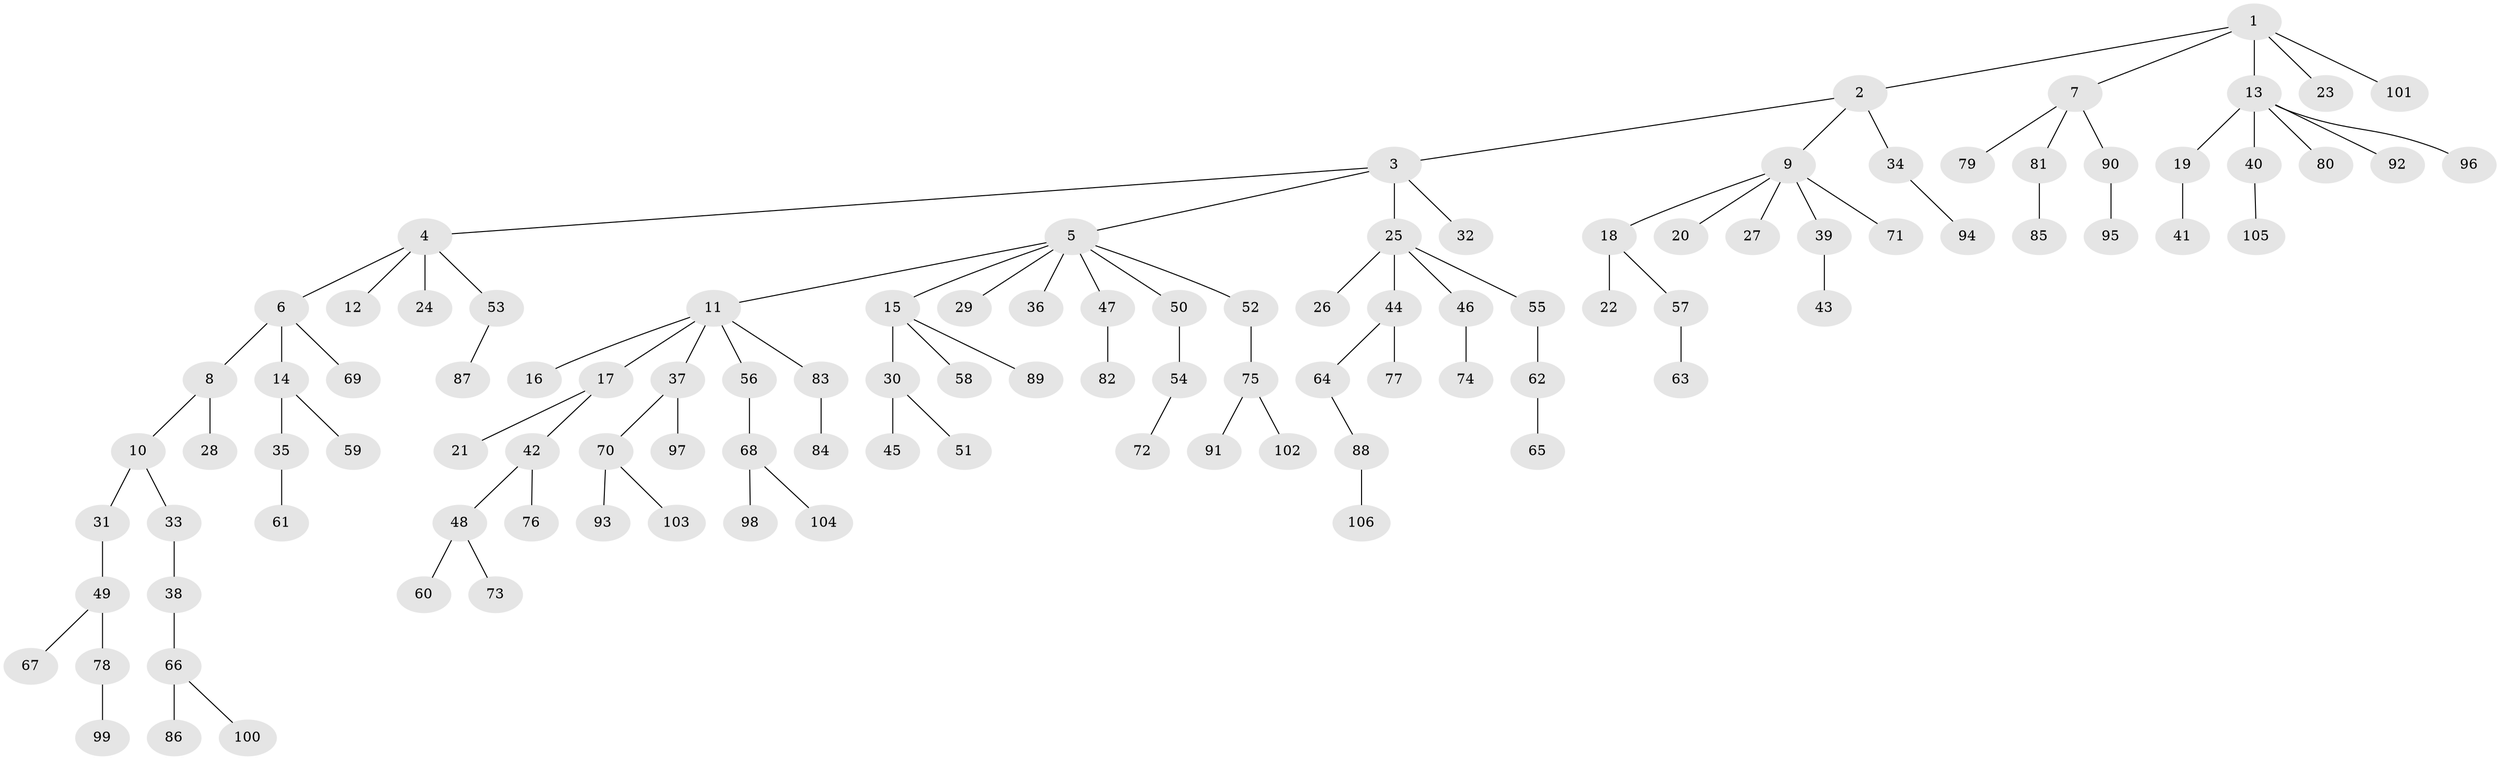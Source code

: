 // Generated by graph-tools (version 1.1) at 2025/02/03/09/25 03:02:17]
// undirected, 106 vertices, 105 edges
graph export_dot {
graph [start="1"]
  node [color=gray90,style=filled];
  1;
  2;
  3;
  4;
  5;
  6;
  7;
  8;
  9;
  10;
  11;
  12;
  13;
  14;
  15;
  16;
  17;
  18;
  19;
  20;
  21;
  22;
  23;
  24;
  25;
  26;
  27;
  28;
  29;
  30;
  31;
  32;
  33;
  34;
  35;
  36;
  37;
  38;
  39;
  40;
  41;
  42;
  43;
  44;
  45;
  46;
  47;
  48;
  49;
  50;
  51;
  52;
  53;
  54;
  55;
  56;
  57;
  58;
  59;
  60;
  61;
  62;
  63;
  64;
  65;
  66;
  67;
  68;
  69;
  70;
  71;
  72;
  73;
  74;
  75;
  76;
  77;
  78;
  79;
  80;
  81;
  82;
  83;
  84;
  85;
  86;
  87;
  88;
  89;
  90;
  91;
  92;
  93;
  94;
  95;
  96;
  97;
  98;
  99;
  100;
  101;
  102;
  103;
  104;
  105;
  106;
  1 -- 2;
  1 -- 7;
  1 -- 13;
  1 -- 23;
  1 -- 101;
  2 -- 3;
  2 -- 9;
  2 -- 34;
  3 -- 4;
  3 -- 5;
  3 -- 25;
  3 -- 32;
  4 -- 6;
  4 -- 12;
  4 -- 24;
  4 -- 53;
  5 -- 11;
  5 -- 15;
  5 -- 29;
  5 -- 36;
  5 -- 47;
  5 -- 50;
  5 -- 52;
  6 -- 8;
  6 -- 14;
  6 -- 69;
  7 -- 79;
  7 -- 81;
  7 -- 90;
  8 -- 10;
  8 -- 28;
  9 -- 18;
  9 -- 20;
  9 -- 27;
  9 -- 39;
  9 -- 71;
  10 -- 31;
  10 -- 33;
  11 -- 16;
  11 -- 17;
  11 -- 37;
  11 -- 56;
  11 -- 83;
  13 -- 19;
  13 -- 40;
  13 -- 80;
  13 -- 92;
  13 -- 96;
  14 -- 35;
  14 -- 59;
  15 -- 30;
  15 -- 58;
  15 -- 89;
  17 -- 21;
  17 -- 42;
  18 -- 22;
  18 -- 57;
  19 -- 41;
  25 -- 26;
  25 -- 44;
  25 -- 46;
  25 -- 55;
  30 -- 45;
  30 -- 51;
  31 -- 49;
  33 -- 38;
  34 -- 94;
  35 -- 61;
  37 -- 70;
  37 -- 97;
  38 -- 66;
  39 -- 43;
  40 -- 105;
  42 -- 48;
  42 -- 76;
  44 -- 64;
  44 -- 77;
  46 -- 74;
  47 -- 82;
  48 -- 60;
  48 -- 73;
  49 -- 67;
  49 -- 78;
  50 -- 54;
  52 -- 75;
  53 -- 87;
  54 -- 72;
  55 -- 62;
  56 -- 68;
  57 -- 63;
  62 -- 65;
  64 -- 88;
  66 -- 86;
  66 -- 100;
  68 -- 98;
  68 -- 104;
  70 -- 93;
  70 -- 103;
  75 -- 91;
  75 -- 102;
  78 -- 99;
  81 -- 85;
  83 -- 84;
  88 -- 106;
  90 -- 95;
}
